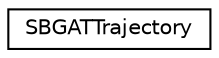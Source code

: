 digraph "Graphical Class Hierarchy"
{
 // LATEX_PDF_SIZE
  edge [fontname="Helvetica",fontsize="10",labelfontname="Helvetica",labelfontsize="10"];
  node [fontname="Helvetica",fontsize="10",shape=record];
  rankdir="LR";
  Node0 [label="SBGATTrajectory",height=0.2,width=0.4,color="black", fillcolor="white", style="filled",URL="$class_s_b_g_a_t_trajectory.html",tooltip="Trajectory-generation class."];
}
